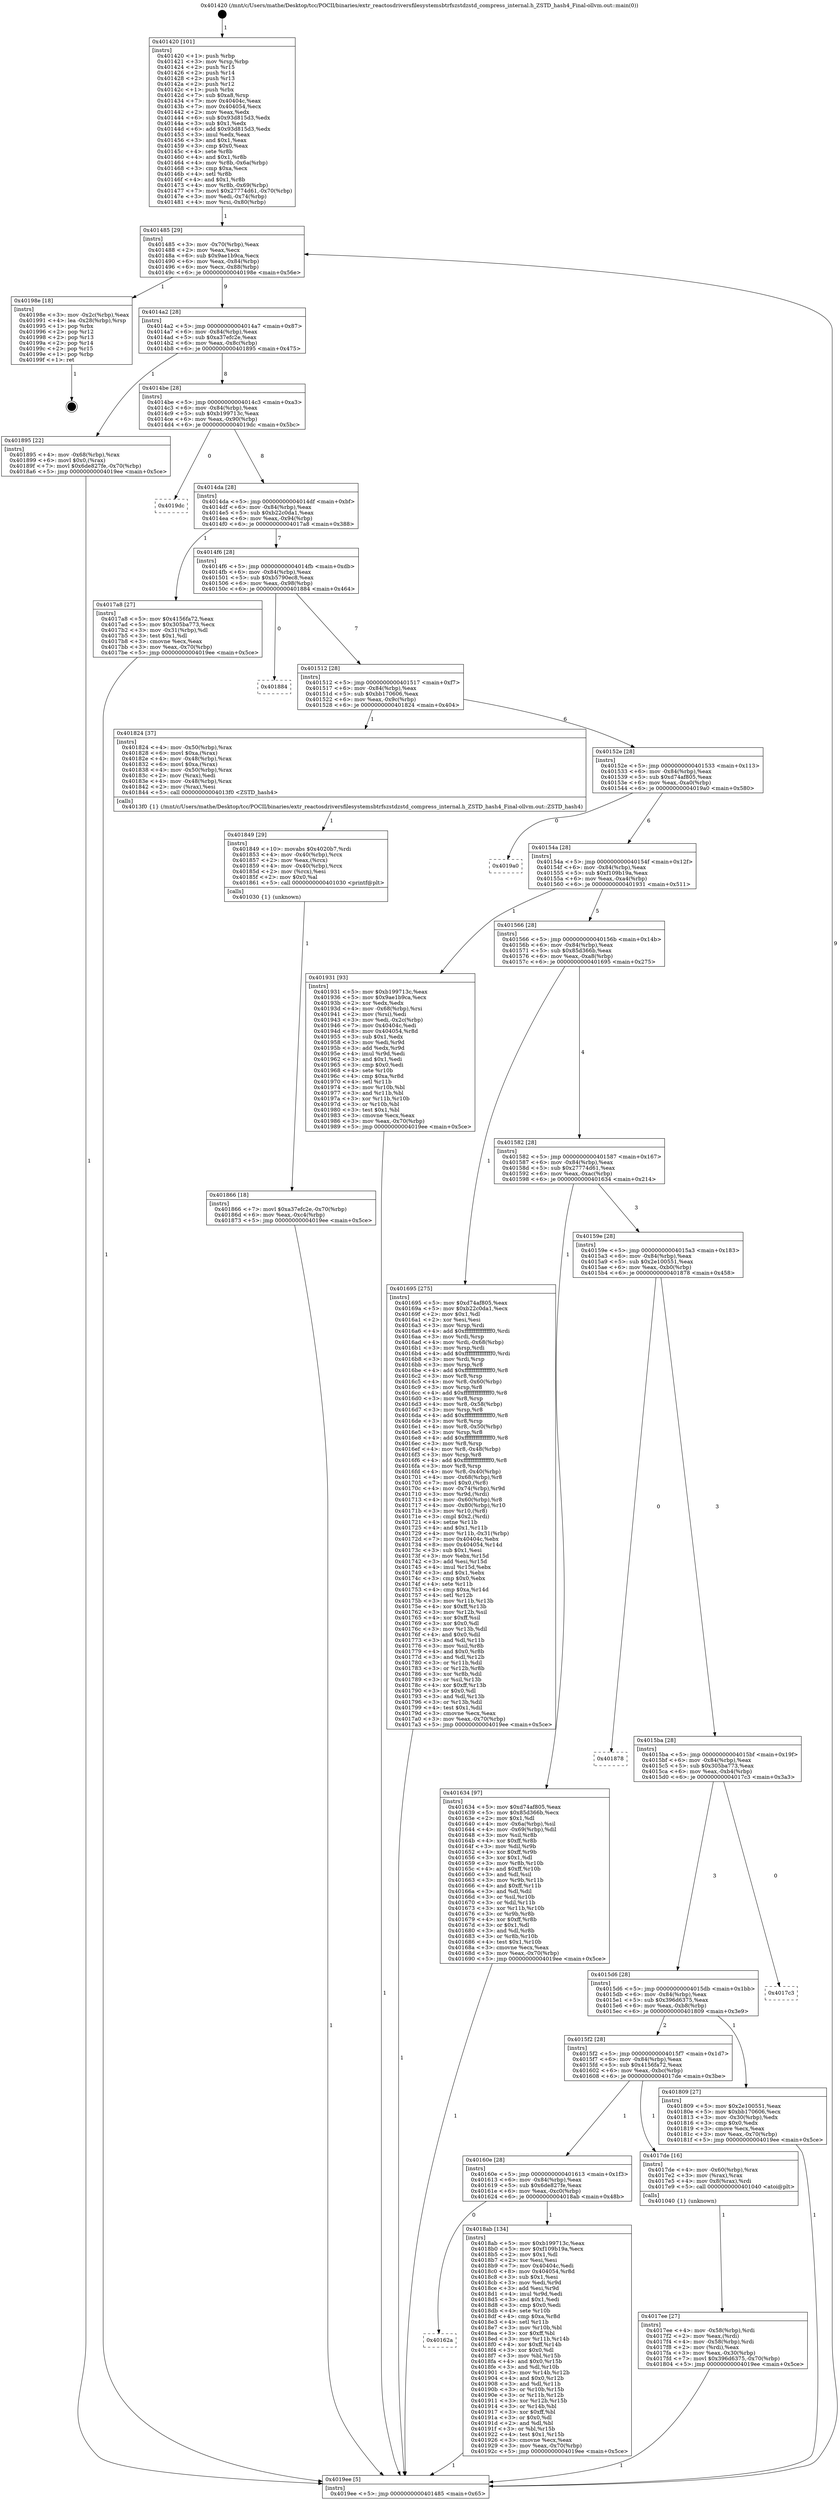 digraph "0x401420" {
  label = "0x401420 (/mnt/c/Users/mathe/Desktop/tcc/POCII/binaries/extr_reactosdriversfilesystemsbtrfszstdzstd_compress_internal.h_ZSTD_hash4_Final-ollvm.out::main(0))"
  labelloc = "t"
  node[shape=record]

  Entry [label="",width=0.3,height=0.3,shape=circle,fillcolor=black,style=filled]
  "0x401485" [label="{
     0x401485 [29]\l
     | [instrs]\l
     &nbsp;&nbsp;0x401485 \<+3\>: mov -0x70(%rbp),%eax\l
     &nbsp;&nbsp;0x401488 \<+2\>: mov %eax,%ecx\l
     &nbsp;&nbsp;0x40148a \<+6\>: sub $0x9ae1b9ca,%ecx\l
     &nbsp;&nbsp;0x401490 \<+6\>: mov %eax,-0x84(%rbp)\l
     &nbsp;&nbsp;0x401496 \<+6\>: mov %ecx,-0x88(%rbp)\l
     &nbsp;&nbsp;0x40149c \<+6\>: je 000000000040198e \<main+0x56e\>\l
  }"]
  "0x40198e" [label="{
     0x40198e [18]\l
     | [instrs]\l
     &nbsp;&nbsp;0x40198e \<+3\>: mov -0x2c(%rbp),%eax\l
     &nbsp;&nbsp;0x401991 \<+4\>: lea -0x28(%rbp),%rsp\l
     &nbsp;&nbsp;0x401995 \<+1\>: pop %rbx\l
     &nbsp;&nbsp;0x401996 \<+2\>: pop %r12\l
     &nbsp;&nbsp;0x401998 \<+2\>: pop %r13\l
     &nbsp;&nbsp;0x40199a \<+2\>: pop %r14\l
     &nbsp;&nbsp;0x40199c \<+2\>: pop %r15\l
     &nbsp;&nbsp;0x40199e \<+1\>: pop %rbp\l
     &nbsp;&nbsp;0x40199f \<+1\>: ret\l
  }"]
  "0x4014a2" [label="{
     0x4014a2 [28]\l
     | [instrs]\l
     &nbsp;&nbsp;0x4014a2 \<+5\>: jmp 00000000004014a7 \<main+0x87\>\l
     &nbsp;&nbsp;0x4014a7 \<+6\>: mov -0x84(%rbp),%eax\l
     &nbsp;&nbsp;0x4014ad \<+5\>: sub $0xa37efc2e,%eax\l
     &nbsp;&nbsp;0x4014b2 \<+6\>: mov %eax,-0x8c(%rbp)\l
     &nbsp;&nbsp;0x4014b8 \<+6\>: je 0000000000401895 \<main+0x475\>\l
  }"]
  Exit [label="",width=0.3,height=0.3,shape=circle,fillcolor=black,style=filled,peripheries=2]
  "0x401895" [label="{
     0x401895 [22]\l
     | [instrs]\l
     &nbsp;&nbsp;0x401895 \<+4\>: mov -0x68(%rbp),%rax\l
     &nbsp;&nbsp;0x401899 \<+6\>: movl $0x0,(%rax)\l
     &nbsp;&nbsp;0x40189f \<+7\>: movl $0x6de827fe,-0x70(%rbp)\l
     &nbsp;&nbsp;0x4018a6 \<+5\>: jmp 00000000004019ee \<main+0x5ce\>\l
  }"]
  "0x4014be" [label="{
     0x4014be [28]\l
     | [instrs]\l
     &nbsp;&nbsp;0x4014be \<+5\>: jmp 00000000004014c3 \<main+0xa3\>\l
     &nbsp;&nbsp;0x4014c3 \<+6\>: mov -0x84(%rbp),%eax\l
     &nbsp;&nbsp;0x4014c9 \<+5\>: sub $0xb199713c,%eax\l
     &nbsp;&nbsp;0x4014ce \<+6\>: mov %eax,-0x90(%rbp)\l
     &nbsp;&nbsp;0x4014d4 \<+6\>: je 00000000004019dc \<main+0x5bc\>\l
  }"]
  "0x40162a" [label="{
     0x40162a\l
  }", style=dashed]
  "0x4019dc" [label="{
     0x4019dc\l
  }", style=dashed]
  "0x4014da" [label="{
     0x4014da [28]\l
     | [instrs]\l
     &nbsp;&nbsp;0x4014da \<+5\>: jmp 00000000004014df \<main+0xbf\>\l
     &nbsp;&nbsp;0x4014df \<+6\>: mov -0x84(%rbp),%eax\l
     &nbsp;&nbsp;0x4014e5 \<+5\>: sub $0xb22c0da1,%eax\l
     &nbsp;&nbsp;0x4014ea \<+6\>: mov %eax,-0x94(%rbp)\l
     &nbsp;&nbsp;0x4014f0 \<+6\>: je 00000000004017a8 \<main+0x388\>\l
  }"]
  "0x4018ab" [label="{
     0x4018ab [134]\l
     | [instrs]\l
     &nbsp;&nbsp;0x4018ab \<+5\>: mov $0xb199713c,%eax\l
     &nbsp;&nbsp;0x4018b0 \<+5\>: mov $0xf109b19a,%ecx\l
     &nbsp;&nbsp;0x4018b5 \<+2\>: mov $0x1,%dl\l
     &nbsp;&nbsp;0x4018b7 \<+2\>: xor %esi,%esi\l
     &nbsp;&nbsp;0x4018b9 \<+7\>: mov 0x40404c,%edi\l
     &nbsp;&nbsp;0x4018c0 \<+8\>: mov 0x404054,%r8d\l
     &nbsp;&nbsp;0x4018c8 \<+3\>: sub $0x1,%esi\l
     &nbsp;&nbsp;0x4018cb \<+3\>: mov %edi,%r9d\l
     &nbsp;&nbsp;0x4018ce \<+3\>: add %esi,%r9d\l
     &nbsp;&nbsp;0x4018d1 \<+4\>: imul %r9d,%edi\l
     &nbsp;&nbsp;0x4018d5 \<+3\>: and $0x1,%edi\l
     &nbsp;&nbsp;0x4018d8 \<+3\>: cmp $0x0,%edi\l
     &nbsp;&nbsp;0x4018db \<+4\>: sete %r10b\l
     &nbsp;&nbsp;0x4018df \<+4\>: cmp $0xa,%r8d\l
     &nbsp;&nbsp;0x4018e3 \<+4\>: setl %r11b\l
     &nbsp;&nbsp;0x4018e7 \<+3\>: mov %r10b,%bl\l
     &nbsp;&nbsp;0x4018ea \<+3\>: xor $0xff,%bl\l
     &nbsp;&nbsp;0x4018ed \<+3\>: mov %r11b,%r14b\l
     &nbsp;&nbsp;0x4018f0 \<+4\>: xor $0xff,%r14b\l
     &nbsp;&nbsp;0x4018f4 \<+3\>: xor $0x0,%dl\l
     &nbsp;&nbsp;0x4018f7 \<+3\>: mov %bl,%r15b\l
     &nbsp;&nbsp;0x4018fa \<+4\>: and $0x0,%r15b\l
     &nbsp;&nbsp;0x4018fe \<+3\>: and %dl,%r10b\l
     &nbsp;&nbsp;0x401901 \<+3\>: mov %r14b,%r12b\l
     &nbsp;&nbsp;0x401904 \<+4\>: and $0x0,%r12b\l
     &nbsp;&nbsp;0x401908 \<+3\>: and %dl,%r11b\l
     &nbsp;&nbsp;0x40190b \<+3\>: or %r10b,%r15b\l
     &nbsp;&nbsp;0x40190e \<+3\>: or %r11b,%r12b\l
     &nbsp;&nbsp;0x401911 \<+3\>: xor %r12b,%r15b\l
     &nbsp;&nbsp;0x401914 \<+3\>: or %r14b,%bl\l
     &nbsp;&nbsp;0x401917 \<+3\>: xor $0xff,%bl\l
     &nbsp;&nbsp;0x40191a \<+3\>: or $0x0,%dl\l
     &nbsp;&nbsp;0x40191d \<+2\>: and %dl,%bl\l
     &nbsp;&nbsp;0x40191f \<+3\>: or %bl,%r15b\l
     &nbsp;&nbsp;0x401922 \<+4\>: test $0x1,%r15b\l
     &nbsp;&nbsp;0x401926 \<+3\>: cmovne %ecx,%eax\l
     &nbsp;&nbsp;0x401929 \<+3\>: mov %eax,-0x70(%rbp)\l
     &nbsp;&nbsp;0x40192c \<+5\>: jmp 00000000004019ee \<main+0x5ce\>\l
  }"]
  "0x4017a8" [label="{
     0x4017a8 [27]\l
     | [instrs]\l
     &nbsp;&nbsp;0x4017a8 \<+5\>: mov $0x4156fa72,%eax\l
     &nbsp;&nbsp;0x4017ad \<+5\>: mov $0x305ba773,%ecx\l
     &nbsp;&nbsp;0x4017b2 \<+3\>: mov -0x31(%rbp),%dl\l
     &nbsp;&nbsp;0x4017b5 \<+3\>: test $0x1,%dl\l
     &nbsp;&nbsp;0x4017b8 \<+3\>: cmovne %ecx,%eax\l
     &nbsp;&nbsp;0x4017bb \<+3\>: mov %eax,-0x70(%rbp)\l
     &nbsp;&nbsp;0x4017be \<+5\>: jmp 00000000004019ee \<main+0x5ce\>\l
  }"]
  "0x4014f6" [label="{
     0x4014f6 [28]\l
     | [instrs]\l
     &nbsp;&nbsp;0x4014f6 \<+5\>: jmp 00000000004014fb \<main+0xdb\>\l
     &nbsp;&nbsp;0x4014fb \<+6\>: mov -0x84(%rbp),%eax\l
     &nbsp;&nbsp;0x401501 \<+5\>: sub $0xb5790ec8,%eax\l
     &nbsp;&nbsp;0x401506 \<+6\>: mov %eax,-0x98(%rbp)\l
     &nbsp;&nbsp;0x40150c \<+6\>: je 0000000000401884 \<main+0x464\>\l
  }"]
  "0x401866" [label="{
     0x401866 [18]\l
     | [instrs]\l
     &nbsp;&nbsp;0x401866 \<+7\>: movl $0xa37efc2e,-0x70(%rbp)\l
     &nbsp;&nbsp;0x40186d \<+6\>: mov %eax,-0xc4(%rbp)\l
     &nbsp;&nbsp;0x401873 \<+5\>: jmp 00000000004019ee \<main+0x5ce\>\l
  }"]
  "0x401884" [label="{
     0x401884\l
  }", style=dashed]
  "0x401512" [label="{
     0x401512 [28]\l
     | [instrs]\l
     &nbsp;&nbsp;0x401512 \<+5\>: jmp 0000000000401517 \<main+0xf7\>\l
     &nbsp;&nbsp;0x401517 \<+6\>: mov -0x84(%rbp),%eax\l
     &nbsp;&nbsp;0x40151d \<+5\>: sub $0xbb170606,%eax\l
     &nbsp;&nbsp;0x401522 \<+6\>: mov %eax,-0x9c(%rbp)\l
     &nbsp;&nbsp;0x401528 \<+6\>: je 0000000000401824 \<main+0x404\>\l
  }"]
  "0x401849" [label="{
     0x401849 [29]\l
     | [instrs]\l
     &nbsp;&nbsp;0x401849 \<+10\>: movabs $0x4020b7,%rdi\l
     &nbsp;&nbsp;0x401853 \<+4\>: mov -0x40(%rbp),%rcx\l
     &nbsp;&nbsp;0x401857 \<+2\>: mov %eax,(%rcx)\l
     &nbsp;&nbsp;0x401859 \<+4\>: mov -0x40(%rbp),%rcx\l
     &nbsp;&nbsp;0x40185d \<+2\>: mov (%rcx),%esi\l
     &nbsp;&nbsp;0x40185f \<+2\>: mov $0x0,%al\l
     &nbsp;&nbsp;0x401861 \<+5\>: call 0000000000401030 \<printf@plt\>\l
     | [calls]\l
     &nbsp;&nbsp;0x401030 \{1\} (unknown)\l
  }"]
  "0x401824" [label="{
     0x401824 [37]\l
     | [instrs]\l
     &nbsp;&nbsp;0x401824 \<+4\>: mov -0x50(%rbp),%rax\l
     &nbsp;&nbsp;0x401828 \<+6\>: movl $0xa,(%rax)\l
     &nbsp;&nbsp;0x40182e \<+4\>: mov -0x48(%rbp),%rax\l
     &nbsp;&nbsp;0x401832 \<+6\>: movl $0xa,(%rax)\l
     &nbsp;&nbsp;0x401838 \<+4\>: mov -0x50(%rbp),%rax\l
     &nbsp;&nbsp;0x40183c \<+2\>: mov (%rax),%edi\l
     &nbsp;&nbsp;0x40183e \<+4\>: mov -0x48(%rbp),%rax\l
     &nbsp;&nbsp;0x401842 \<+2\>: mov (%rax),%esi\l
     &nbsp;&nbsp;0x401844 \<+5\>: call 00000000004013f0 \<ZSTD_hash4\>\l
     | [calls]\l
     &nbsp;&nbsp;0x4013f0 \{1\} (/mnt/c/Users/mathe/Desktop/tcc/POCII/binaries/extr_reactosdriversfilesystemsbtrfszstdzstd_compress_internal.h_ZSTD_hash4_Final-ollvm.out::ZSTD_hash4)\l
  }"]
  "0x40152e" [label="{
     0x40152e [28]\l
     | [instrs]\l
     &nbsp;&nbsp;0x40152e \<+5\>: jmp 0000000000401533 \<main+0x113\>\l
     &nbsp;&nbsp;0x401533 \<+6\>: mov -0x84(%rbp),%eax\l
     &nbsp;&nbsp;0x401539 \<+5\>: sub $0xd74af805,%eax\l
     &nbsp;&nbsp;0x40153e \<+6\>: mov %eax,-0xa0(%rbp)\l
     &nbsp;&nbsp;0x401544 \<+6\>: je 00000000004019a0 \<main+0x580\>\l
  }"]
  "0x4017ee" [label="{
     0x4017ee [27]\l
     | [instrs]\l
     &nbsp;&nbsp;0x4017ee \<+4\>: mov -0x58(%rbp),%rdi\l
     &nbsp;&nbsp;0x4017f2 \<+2\>: mov %eax,(%rdi)\l
     &nbsp;&nbsp;0x4017f4 \<+4\>: mov -0x58(%rbp),%rdi\l
     &nbsp;&nbsp;0x4017f8 \<+2\>: mov (%rdi),%eax\l
     &nbsp;&nbsp;0x4017fa \<+3\>: mov %eax,-0x30(%rbp)\l
     &nbsp;&nbsp;0x4017fd \<+7\>: movl $0x396d6375,-0x70(%rbp)\l
     &nbsp;&nbsp;0x401804 \<+5\>: jmp 00000000004019ee \<main+0x5ce\>\l
  }"]
  "0x4019a0" [label="{
     0x4019a0\l
  }", style=dashed]
  "0x40154a" [label="{
     0x40154a [28]\l
     | [instrs]\l
     &nbsp;&nbsp;0x40154a \<+5\>: jmp 000000000040154f \<main+0x12f\>\l
     &nbsp;&nbsp;0x40154f \<+6\>: mov -0x84(%rbp),%eax\l
     &nbsp;&nbsp;0x401555 \<+5\>: sub $0xf109b19a,%eax\l
     &nbsp;&nbsp;0x40155a \<+6\>: mov %eax,-0xa4(%rbp)\l
     &nbsp;&nbsp;0x401560 \<+6\>: je 0000000000401931 \<main+0x511\>\l
  }"]
  "0x40160e" [label="{
     0x40160e [28]\l
     | [instrs]\l
     &nbsp;&nbsp;0x40160e \<+5\>: jmp 0000000000401613 \<main+0x1f3\>\l
     &nbsp;&nbsp;0x401613 \<+6\>: mov -0x84(%rbp),%eax\l
     &nbsp;&nbsp;0x401619 \<+5\>: sub $0x6de827fe,%eax\l
     &nbsp;&nbsp;0x40161e \<+6\>: mov %eax,-0xc0(%rbp)\l
     &nbsp;&nbsp;0x401624 \<+6\>: je 00000000004018ab \<main+0x48b\>\l
  }"]
  "0x401931" [label="{
     0x401931 [93]\l
     | [instrs]\l
     &nbsp;&nbsp;0x401931 \<+5\>: mov $0xb199713c,%eax\l
     &nbsp;&nbsp;0x401936 \<+5\>: mov $0x9ae1b9ca,%ecx\l
     &nbsp;&nbsp;0x40193b \<+2\>: xor %edx,%edx\l
     &nbsp;&nbsp;0x40193d \<+4\>: mov -0x68(%rbp),%rsi\l
     &nbsp;&nbsp;0x401941 \<+2\>: mov (%rsi),%edi\l
     &nbsp;&nbsp;0x401943 \<+3\>: mov %edi,-0x2c(%rbp)\l
     &nbsp;&nbsp;0x401946 \<+7\>: mov 0x40404c,%edi\l
     &nbsp;&nbsp;0x40194d \<+8\>: mov 0x404054,%r8d\l
     &nbsp;&nbsp;0x401955 \<+3\>: sub $0x1,%edx\l
     &nbsp;&nbsp;0x401958 \<+3\>: mov %edi,%r9d\l
     &nbsp;&nbsp;0x40195b \<+3\>: add %edx,%r9d\l
     &nbsp;&nbsp;0x40195e \<+4\>: imul %r9d,%edi\l
     &nbsp;&nbsp;0x401962 \<+3\>: and $0x1,%edi\l
     &nbsp;&nbsp;0x401965 \<+3\>: cmp $0x0,%edi\l
     &nbsp;&nbsp;0x401968 \<+4\>: sete %r10b\l
     &nbsp;&nbsp;0x40196c \<+4\>: cmp $0xa,%r8d\l
     &nbsp;&nbsp;0x401970 \<+4\>: setl %r11b\l
     &nbsp;&nbsp;0x401974 \<+3\>: mov %r10b,%bl\l
     &nbsp;&nbsp;0x401977 \<+3\>: and %r11b,%bl\l
     &nbsp;&nbsp;0x40197a \<+3\>: xor %r11b,%r10b\l
     &nbsp;&nbsp;0x40197d \<+3\>: or %r10b,%bl\l
     &nbsp;&nbsp;0x401980 \<+3\>: test $0x1,%bl\l
     &nbsp;&nbsp;0x401983 \<+3\>: cmovne %ecx,%eax\l
     &nbsp;&nbsp;0x401986 \<+3\>: mov %eax,-0x70(%rbp)\l
     &nbsp;&nbsp;0x401989 \<+5\>: jmp 00000000004019ee \<main+0x5ce\>\l
  }"]
  "0x401566" [label="{
     0x401566 [28]\l
     | [instrs]\l
     &nbsp;&nbsp;0x401566 \<+5\>: jmp 000000000040156b \<main+0x14b\>\l
     &nbsp;&nbsp;0x40156b \<+6\>: mov -0x84(%rbp),%eax\l
     &nbsp;&nbsp;0x401571 \<+5\>: sub $0x85d366b,%eax\l
     &nbsp;&nbsp;0x401576 \<+6\>: mov %eax,-0xa8(%rbp)\l
     &nbsp;&nbsp;0x40157c \<+6\>: je 0000000000401695 \<main+0x275\>\l
  }"]
  "0x4017de" [label="{
     0x4017de [16]\l
     | [instrs]\l
     &nbsp;&nbsp;0x4017de \<+4\>: mov -0x60(%rbp),%rax\l
     &nbsp;&nbsp;0x4017e2 \<+3\>: mov (%rax),%rax\l
     &nbsp;&nbsp;0x4017e5 \<+4\>: mov 0x8(%rax),%rdi\l
     &nbsp;&nbsp;0x4017e9 \<+5\>: call 0000000000401040 \<atoi@plt\>\l
     | [calls]\l
     &nbsp;&nbsp;0x401040 \{1\} (unknown)\l
  }"]
  "0x401695" [label="{
     0x401695 [275]\l
     | [instrs]\l
     &nbsp;&nbsp;0x401695 \<+5\>: mov $0xd74af805,%eax\l
     &nbsp;&nbsp;0x40169a \<+5\>: mov $0xb22c0da1,%ecx\l
     &nbsp;&nbsp;0x40169f \<+2\>: mov $0x1,%dl\l
     &nbsp;&nbsp;0x4016a1 \<+2\>: xor %esi,%esi\l
     &nbsp;&nbsp;0x4016a3 \<+3\>: mov %rsp,%rdi\l
     &nbsp;&nbsp;0x4016a6 \<+4\>: add $0xfffffffffffffff0,%rdi\l
     &nbsp;&nbsp;0x4016aa \<+3\>: mov %rdi,%rsp\l
     &nbsp;&nbsp;0x4016ad \<+4\>: mov %rdi,-0x68(%rbp)\l
     &nbsp;&nbsp;0x4016b1 \<+3\>: mov %rsp,%rdi\l
     &nbsp;&nbsp;0x4016b4 \<+4\>: add $0xfffffffffffffff0,%rdi\l
     &nbsp;&nbsp;0x4016b8 \<+3\>: mov %rdi,%rsp\l
     &nbsp;&nbsp;0x4016bb \<+3\>: mov %rsp,%r8\l
     &nbsp;&nbsp;0x4016be \<+4\>: add $0xfffffffffffffff0,%r8\l
     &nbsp;&nbsp;0x4016c2 \<+3\>: mov %r8,%rsp\l
     &nbsp;&nbsp;0x4016c5 \<+4\>: mov %r8,-0x60(%rbp)\l
     &nbsp;&nbsp;0x4016c9 \<+3\>: mov %rsp,%r8\l
     &nbsp;&nbsp;0x4016cc \<+4\>: add $0xfffffffffffffff0,%r8\l
     &nbsp;&nbsp;0x4016d0 \<+3\>: mov %r8,%rsp\l
     &nbsp;&nbsp;0x4016d3 \<+4\>: mov %r8,-0x58(%rbp)\l
     &nbsp;&nbsp;0x4016d7 \<+3\>: mov %rsp,%r8\l
     &nbsp;&nbsp;0x4016da \<+4\>: add $0xfffffffffffffff0,%r8\l
     &nbsp;&nbsp;0x4016de \<+3\>: mov %r8,%rsp\l
     &nbsp;&nbsp;0x4016e1 \<+4\>: mov %r8,-0x50(%rbp)\l
     &nbsp;&nbsp;0x4016e5 \<+3\>: mov %rsp,%r8\l
     &nbsp;&nbsp;0x4016e8 \<+4\>: add $0xfffffffffffffff0,%r8\l
     &nbsp;&nbsp;0x4016ec \<+3\>: mov %r8,%rsp\l
     &nbsp;&nbsp;0x4016ef \<+4\>: mov %r8,-0x48(%rbp)\l
     &nbsp;&nbsp;0x4016f3 \<+3\>: mov %rsp,%r8\l
     &nbsp;&nbsp;0x4016f6 \<+4\>: add $0xfffffffffffffff0,%r8\l
     &nbsp;&nbsp;0x4016fa \<+3\>: mov %r8,%rsp\l
     &nbsp;&nbsp;0x4016fd \<+4\>: mov %r8,-0x40(%rbp)\l
     &nbsp;&nbsp;0x401701 \<+4\>: mov -0x68(%rbp),%r8\l
     &nbsp;&nbsp;0x401705 \<+7\>: movl $0x0,(%r8)\l
     &nbsp;&nbsp;0x40170c \<+4\>: mov -0x74(%rbp),%r9d\l
     &nbsp;&nbsp;0x401710 \<+3\>: mov %r9d,(%rdi)\l
     &nbsp;&nbsp;0x401713 \<+4\>: mov -0x60(%rbp),%r8\l
     &nbsp;&nbsp;0x401717 \<+4\>: mov -0x80(%rbp),%r10\l
     &nbsp;&nbsp;0x40171b \<+3\>: mov %r10,(%r8)\l
     &nbsp;&nbsp;0x40171e \<+3\>: cmpl $0x2,(%rdi)\l
     &nbsp;&nbsp;0x401721 \<+4\>: setne %r11b\l
     &nbsp;&nbsp;0x401725 \<+4\>: and $0x1,%r11b\l
     &nbsp;&nbsp;0x401729 \<+4\>: mov %r11b,-0x31(%rbp)\l
     &nbsp;&nbsp;0x40172d \<+7\>: mov 0x40404c,%ebx\l
     &nbsp;&nbsp;0x401734 \<+8\>: mov 0x404054,%r14d\l
     &nbsp;&nbsp;0x40173c \<+3\>: sub $0x1,%esi\l
     &nbsp;&nbsp;0x40173f \<+3\>: mov %ebx,%r15d\l
     &nbsp;&nbsp;0x401742 \<+3\>: add %esi,%r15d\l
     &nbsp;&nbsp;0x401745 \<+4\>: imul %r15d,%ebx\l
     &nbsp;&nbsp;0x401749 \<+3\>: and $0x1,%ebx\l
     &nbsp;&nbsp;0x40174c \<+3\>: cmp $0x0,%ebx\l
     &nbsp;&nbsp;0x40174f \<+4\>: sete %r11b\l
     &nbsp;&nbsp;0x401753 \<+4\>: cmp $0xa,%r14d\l
     &nbsp;&nbsp;0x401757 \<+4\>: setl %r12b\l
     &nbsp;&nbsp;0x40175b \<+3\>: mov %r11b,%r13b\l
     &nbsp;&nbsp;0x40175e \<+4\>: xor $0xff,%r13b\l
     &nbsp;&nbsp;0x401762 \<+3\>: mov %r12b,%sil\l
     &nbsp;&nbsp;0x401765 \<+4\>: xor $0xff,%sil\l
     &nbsp;&nbsp;0x401769 \<+3\>: xor $0x0,%dl\l
     &nbsp;&nbsp;0x40176c \<+3\>: mov %r13b,%dil\l
     &nbsp;&nbsp;0x40176f \<+4\>: and $0x0,%dil\l
     &nbsp;&nbsp;0x401773 \<+3\>: and %dl,%r11b\l
     &nbsp;&nbsp;0x401776 \<+3\>: mov %sil,%r8b\l
     &nbsp;&nbsp;0x401779 \<+4\>: and $0x0,%r8b\l
     &nbsp;&nbsp;0x40177d \<+3\>: and %dl,%r12b\l
     &nbsp;&nbsp;0x401780 \<+3\>: or %r11b,%dil\l
     &nbsp;&nbsp;0x401783 \<+3\>: or %r12b,%r8b\l
     &nbsp;&nbsp;0x401786 \<+3\>: xor %r8b,%dil\l
     &nbsp;&nbsp;0x401789 \<+3\>: or %sil,%r13b\l
     &nbsp;&nbsp;0x40178c \<+4\>: xor $0xff,%r13b\l
     &nbsp;&nbsp;0x401790 \<+3\>: or $0x0,%dl\l
     &nbsp;&nbsp;0x401793 \<+3\>: and %dl,%r13b\l
     &nbsp;&nbsp;0x401796 \<+3\>: or %r13b,%dil\l
     &nbsp;&nbsp;0x401799 \<+4\>: test $0x1,%dil\l
     &nbsp;&nbsp;0x40179d \<+3\>: cmovne %ecx,%eax\l
     &nbsp;&nbsp;0x4017a0 \<+3\>: mov %eax,-0x70(%rbp)\l
     &nbsp;&nbsp;0x4017a3 \<+5\>: jmp 00000000004019ee \<main+0x5ce\>\l
  }"]
  "0x401582" [label="{
     0x401582 [28]\l
     | [instrs]\l
     &nbsp;&nbsp;0x401582 \<+5\>: jmp 0000000000401587 \<main+0x167\>\l
     &nbsp;&nbsp;0x401587 \<+6\>: mov -0x84(%rbp),%eax\l
     &nbsp;&nbsp;0x40158d \<+5\>: sub $0x27774d61,%eax\l
     &nbsp;&nbsp;0x401592 \<+6\>: mov %eax,-0xac(%rbp)\l
     &nbsp;&nbsp;0x401598 \<+6\>: je 0000000000401634 \<main+0x214\>\l
  }"]
  "0x4015f2" [label="{
     0x4015f2 [28]\l
     | [instrs]\l
     &nbsp;&nbsp;0x4015f2 \<+5\>: jmp 00000000004015f7 \<main+0x1d7\>\l
     &nbsp;&nbsp;0x4015f7 \<+6\>: mov -0x84(%rbp),%eax\l
     &nbsp;&nbsp;0x4015fd \<+5\>: sub $0x4156fa72,%eax\l
     &nbsp;&nbsp;0x401602 \<+6\>: mov %eax,-0xbc(%rbp)\l
     &nbsp;&nbsp;0x401608 \<+6\>: je 00000000004017de \<main+0x3be\>\l
  }"]
  "0x401634" [label="{
     0x401634 [97]\l
     | [instrs]\l
     &nbsp;&nbsp;0x401634 \<+5\>: mov $0xd74af805,%eax\l
     &nbsp;&nbsp;0x401639 \<+5\>: mov $0x85d366b,%ecx\l
     &nbsp;&nbsp;0x40163e \<+2\>: mov $0x1,%dl\l
     &nbsp;&nbsp;0x401640 \<+4\>: mov -0x6a(%rbp),%sil\l
     &nbsp;&nbsp;0x401644 \<+4\>: mov -0x69(%rbp),%dil\l
     &nbsp;&nbsp;0x401648 \<+3\>: mov %sil,%r8b\l
     &nbsp;&nbsp;0x40164b \<+4\>: xor $0xff,%r8b\l
     &nbsp;&nbsp;0x40164f \<+3\>: mov %dil,%r9b\l
     &nbsp;&nbsp;0x401652 \<+4\>: xor $0xff,%r9b\l
     &nbsp;&nbsp;0x401656 \<+3\>: xor $0x1,%dl\l
     &nbsp;&nbsp;0x401659 \<+3\>: mov %r8b,%r10b\l
     &nbsp;&nbsp;0x40165c \<+4\>: and $0xff,%r10b\l
     &nbsp;&nbsp;0x401660 \<+3\>: and %dl,%sil\l
     &nbsp;&nbsp;0x401663 \<+3\>: mov %r9b,%r11b\l
     &nbsp;&nbsp;0x401666 \<+4\>: and $0xff,%r11b\l
     &nbsp;&nbsp;0x40166a \<+3\>: and %dl,%dil\l
     &nbsp;&nbsp;0x40166d \<+3\>: or %sil,%r10b\l
     &nbsp;&nbsp;0x401670 \<+3\>: or %dil,%r11b\l
     &nbsp;&nbsp;0x401673 \<+3\>: xor %r11b,%r10b\l
     &nbsp;&nbsp;0x401676 \<+3\>: or %r9b,%r8b\l
     &nbsp;&nbsp;0x401679 \<+4\>: xor $0xff,%r8b\l
     &nbsp;&nbsp;0x40167d \<+3\>: or $0x1,%dl\l
     &nbsp;&nbsp;0x401680 \<+3\>: and %dl,%r8b\l
     &nbsp;&nbsp;0x401683 \<+3\>: or %r8b,%r10b\l
     &nbsp;&nbsp;0x401686 \<+4\>: test $0x1,%r10b\l
     &nbsp;&nbsp;0x40168a \<+3\>: cmovne %ecx,%eax\l
     &nbsp;&nbsp;0x40168d \<+3\>: mov %eax,-0x70(%rbp)\l
     &nbsp;&nbsp;0x401690 \<+5\>: jmp 00000000004019ee \<main+0x5ce\>\l
  }"]
  "0x40159e" [label="{
     0x40159e [28]\l
     | [instrs]\l
     &nbsp;&nbsp;0x40159e \<+5\>: jmp 00000000004015a3 \<main+0x183\>\l
     &nbsp;&nbsp;0x4015a3 \<+6\>: mov -0x84(%rbp),%eax\l
     &nbsp;&nbsp;0x4015a9 \<+5\>: sub $0x2e100551,%eax\l
     &nbsp;&nbsp;0x4015ae \<+6\>: mov %eax,-0xb0(%rbp)\l
     &nbsp;&nbsp;0x4015b4 \<+6\>: je 0000000000401878 \<main+0x458\>\l
  }"]
  "0x4019ee" [label="{
     0x4019ee [5]\l
     | [instrs]\l
     &nbsp;&nbsp;0x4019ee \<+5\>: jmp 0000000000401485 \<main+0x65\>\l
  }"]
  "0x401420" [label="{
     0x401420 [101]\l
     | [instrs]\l
     &nbsp;&nbsp;0x401420 \<+1\>: push %rbp\l
     &nbsp;&nbsp;0x401421 \<+3\>: mov %rsp,%rbp\l
     &nbsp;&nbsp;0x401424 \<+2\>: push %r15\l
     &nbsp;&nbsp;0x401426 \<+2\>: push %r14\l
     &nbsp;&nbsp;0x401428 \<+2\>: push %r13\l
     &nbsp;&nbsp;0x40142a \<+2\>: push %r12\l
     &nbsp;&nbsp;0x40142c \<+1\>: push %rbx\l
     &nbsp;&nbsp;0x40142d \<+7\>: sub $0xa8,%rsp\l
     &nbsp;&nbsp;0x401434 \<+7\>: mov 0x40404c,%eax\l
     &nbsp;&nbsp;0x40143b \<+7\>: mov 0x404054,%ecx\l
     &nbsp;&nbsp;0x401442 \<+2\>: mov %eax,%edx\l
     &nbsp;&nbsp;0x401444 \<+6\>: sub $0x93d815d3,%edx\l
     &nbsp;&nbsp;0x40144a \<+3\>: sub $0x1,%edx\l
     &nbsp;&nbsp;0x40144d \<+6\>: add $0x93d815d3,%edx\l
     &nbsp;&nbsp;0x401453 \<+3\>: imul %edx,%eax\l
     &nbsp;&nbsp;0x401456 \<+3\>: and $0x1,%eax\l
     &nbsp;&nbsp;0x401459 \<+3\>: cmp $0x0,%eax\l
     &nbsp;&nbsp;0x40145c \<+4\>: sete %r8b\l
     &nbsp;&nbsp;0x401460 \<+4\>: and $0x1,%r8b\l
     &nbsp;&nbsp;0x401464 \<+4\>: mov %r8b,-0x6a(%rbp)\l
     &nbsp;&nbsp;0x401468 \<+3\>: cmp $0xa,%ecx\l
     &nbsp;&nbsp;0x40146b \<+4\>: setl %r8b\l
     &nbsp;&nbsp;0x40146f \<+4\>: and $0x1,%r8b\l
     &nbsp;&nbsp;0x401473 \<+4\>: mov %r8b,-0x69(%rbp)\l
     &nbsp;&nbsp;0x401477 \<+7\>: movl $0x27774d61,-0x70(%rbp)\l
     &nbsp;&nbsp;0x40147e \<+3\>: mov %edi,-0x74(%rbp)\l
     &nbsp;&nbsp;0x401481 \<+4\>: mov %rsi,-0x80(%rbp)\l
  }"]
  "0x401809" [label="{
     0x401809 [27]\l
     | [instrs]\l
     &nbsp;&nbsp;0x401809 \<+5\>: mov $0x2e100551,%eax\l
     &nbsp;&nbsp;0x40180e \<+5\>: mov $0xbb170606,%ecx\l
     &nbsp;&nbsp;0x401813 \<+3\>: mov -0x30(%rbp),%edx\l
     &nbsp;&nbsp;0x401816 \<+3\>: cmp $0x0,%edx\l
     &nbsp;&nbsp;0x401819 \<+3\>: cmove %ecx,%eax\l
     &nbsp;&nbsp;0x40181c \<+3\>: mov %eax,-0x70(%rbp)\l
     &nbsp;&nbsp;0x40181f \<+5\>: jmp 00000000004019ee \<main+0x5ce\>\l
  }"]
  "0x4015d6" [label="{
     0x4015d6 [28]\l
     | [instrs]\l
     &nbsp;&nbsp;0x4015d6 \<+5\>: jmp 00000000004015db \<main+0x1bb\>\l
     &nbsp;&nbsp;0x4015db \<+6\>: mov -0x84(%rbp),%eax\l
     &nbsp;&nbsp;0x4015e1 \<+5\>: sub $0x396d6375,%eax\l
     &nbsp;&nbsp;0x4015e6 \<+6\>: mov %eax,-0xb8(%rbp)\l
     &nbsp;&nbsp;0x4015ec \<+6\>: je 0000000000401809 \<main+0x3e9\>\l
  }"]
  "0x401878" [label="{
     0x401878\l
  }", style=dashed]
  "0x4015ba" [label="{
     0x4015ba [28]\l
     | [instrs]\l
     &nbsp;&nbsp;0x4015ba \<+5\>: jmp 00000000004015bf \<main+0x19f\>\l
     &nbsp;&nbsp;0x4015bf \<+6\>: mov -0x84(%rbp),%eax\l
     &nbsp;&nbsp;0x4015c5 \<+5\>: sub $0x305ba773,%eax\l
     &nbsp;&nbsp;0x4015ca \<+6\>: mov %eax,-0xb4(%rbp)\l
     &nbsp;&nbsp;0x4015d0 \<+6\>: je 00000000004017c3 \<main+0x3a3\>\l
  }"]
  "0x4017c3" [label="{
     0x4017c3\l
  }", style=dashed]
  Entry -> "0x401420" [label=" 1"]
  "0x401485" -> "0x40198e" [label=" 1"]
  "0x401485" -> "0x4014a2" [label=" 9"]
  "0x40198e" -> Exit [label=" 1"]
  "0x4014a2" -> "0x401895" [label=" 1"]
  "0x4014a2" -> "0x4014be" [label=" 8"]
  "0x401931" -> "0x4019ee" [label=" 1"]
  "0x4014be" -> "0x4019dc" [label=" 0"]
  "0x4014be" -> "0x4014da" [label=" 8"]
  "0x4018ab" -> "0x4019ee" [label=" 1"]
  "0x4014da" -> "0x4017a8" [label=" 1"]
  "0x4014da" -> "0x4014f6" [label=" 7"]
  "0x40160e" -> "0x40162a" [label=" 0"]
  "0x4014f6" -> "0x401884" [label=" 0"]
  "0x4014f6" -> "0x401512" [label=" 7"]
  "0x40160e" -> "0x4018ab" [label=" 1"]
  "0x401512" -> "0x401824" [label=" 1"]
  "0x401512" -> "0x40152e" [label=" 6"]
  "0x401895" -> "0x4019ee" [label=" 1"]
  "0x40152e" -> "0x4019a0" [label=" 0"]
  "0x40152e" -> "0x40154a" [label=" 6"]
  "0x401866" -> "0x4019ee" [label=" 1"]
  "0x40154a" -> "0x401931" [label=" 1"]
  "0x40154a" -> "0x401566" [label=" 5"]
  "0x401849" -> "0x401866" [label=" 1"]
  "0x401566" -> "0x401695" [label=" 1"]
  "0x401566" -> "0x401582" [label=" 4"]
  "0x401824" -> "0x401849" [label=" 1"]
  "0x401582" -> "0x401634" [label=" 1"]
  "0x401582" -> "0x40159e" [label=" 3"]
  "0x401634" -> "0x4019ee" [label=" 1"]
  "0x401420" -> "0x401485" [label=" 1"]
  "0x4019ee" -> "0x401485" [label=" 9"]
  "0x4017ee" -> "0x4019ee" [label=" 1"]
  "0x401695" -> "0x4019ee" [label=" 1"]
  "0x4017a8" -> "0x4019ee" [label=" 1"]
  "0x4017de" -> "0x4017ee" [label=" 1"]
  "0x40159e" -> "0x401878" [label=" 0"]
  "0x40159e" -> "0x4015ba" [label=" 3"]
  "0x4015f2" -> "0x4017de" [label=" 1"]
  "0x4015ba" -> "0x4017c3" [label=" 0"]
  "0x4015ba" -> "0x4015d6" [label=" 3"]
  "0x4015f2" -> "0x40160e" [label=" 1"]
  "0x4015d6" -> "0x401809" [label=" 1"]
  "0x4015d6" -> "0x4015f2" [label=" 2"]
  "0x401809" -> "0x4019ee" [label=" 1"]
}
